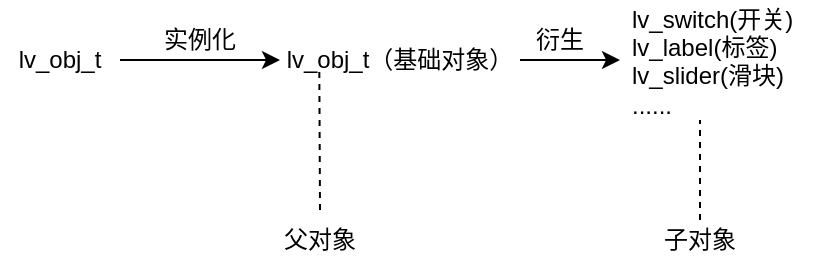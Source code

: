 <mxfile version="23.1.1" type="github">
  <diagram name="第 1 页" id="_ni0tFdkjrbXKY8eSUUG">
    <mxGraphModel dx="542" dy="325" grid="1" gridSize="10" guides="1" tooltips="1" connect="1" arrows="1" fold="1" page="1" pageScale="1" pageWidth="827" pageHeight="1169" math="0" shadow="0">
      <root>
        <mxCell id="0" />
        <mxCell id="1" parent="0" />
        <mxCell id="1I6HA0RRdN296NGusa85-10" value="" style="edgeStyle=orthogonalEdgeStyle;rounded=0;orthogonalLoop=1;jettySize=auto;html=1;" edge="1" parent="1" source="1I6HA0RRdN296NGusa85-3" target="1I6HA0RRdN296NGusa85-9">
          <mxGeometry relative="1" as="geometry" />
        </mxCell>
        <mxCell id="1I6HA0RRdN296NGusa85-3" value="lv_obj_t" style="text;html=1;strokeColor=none;fillColor=none;align=center;verticalAlign=middle;whiteSpace=wrap;rounded=0;" vertex="1" parent="1">
          <mxGeometry x="140" y="300" width="60" height="30" as="geometry" />
        </mxCell>
        <mxCell id="1I6HA0RRdN296NGusa85-7" value="lv_switch(开关)&lt;br&gt;lv_label(标签)&lt;br&gt;lv_slider(滑块)&lt;br&gt;......" style="text;strokeColor=none;fillColor=none;align=left;verticalAlign=middle;spacingLeft=4;spacingRight=4;overflow=hidden;points=[[0,0.5],[1,0.5]];portConstraint=eastwest;rotatable=0;whiteSpace=wrap;html=1;" vertex="1" parent="1">
          <mxGeometry x="450" y="285" width="100" height="60" as="geometry" />
        </mxCell>
        <mxCell id="1I6HA0RRdN296NGusa85-11" value="" style="edgeStyle=orthogonalEdgeStyle;rounded=0;orthogonalLoop=1;jettySize=auto;html=1;" edge="1" parent="1" source="1I6HA0RRdN296NGusa85-9" target="1I6HA0RRdN296NGusa85-7">
          <mxGeometry relative="1" as="geometry" />
        </mxCell>
        <mxCell id="1I6HA0RRdN296NGusa85-9" value="lv_obj_t（基础对象）" style="text;html=1;strokeColor=none;fillColor=none;align=center;verticalAlign=middle;whiteSpace=wrap;rounded=0;" vertex="1" parent="1">
          <mxGeometry x="280" y="300" width="120" height="30" as="geometry" />
        </mxCell>
        <mxCell id="1I6HA0RRdN296NGusa85-13" value="实例化" style="text;html=1;strokeColor=none;fillColor=none;align=center;verticalAlign=middle;whiteSpace=wrap;rounded=0;" vertex="1" parent="1">
          <mxGeometry x="210" y="290" width="60" height="30" as="geometry" />
        </mxCell>
        <mxCell id="1I6HA0RRdN296NGusa85-15" value="" style="endArrow=none;dashed=1;html=1;rounded=0;exitX=0.5;exitY=0;exitDx=0;exitDy=0;" edge="1" parent="1" source="1I6HA0RRdN296NGusa85-17">
          <mxGeometry width="50" height="50" relative="1" as="geometry">
            <mxPoint x="299.66" y="380" as="sourcePoint" />
            <mxPoint x="299.66" y="320" as="targetPoint" />
          </mxGeometry>
        </mxCell>
        <mxCell id="1I6HA0RRdN296NGusa85-17" value="父对象" style="text;html=1;strokeColor=none;fillColor=none;align=center;verticalAlign=middle;whiteSpace=wrap;rounded=0;" vertex="1" parent="1">
          <mxGeometry x="270" y="390" width="60" height="30" as="geometry" />
        </mxCell>
        <mxCell id="1I6HA0RRdN296NGusa85-22" value="衍生" style="text;html=1;strokeColor=none;fillColor=none;align=center;verticalAlign=middle;whiteSpace=wrap;rounded=0;" vertex="1" parent="1">
          <mxGeometry x="390" y="290" width="60" height="30" as="geometry" />
        </mxCell>
        <mxCell id="1I6HA0RRdN296NGusa85-26" value="" style="endArrow=none;dashed=1;html=1;rounded=0;" edge="1" parent="1">
          <mxGeometry width="50" height="50" relative="1" as="geometry">
            <mxPoint x="490" y="395" as="sourcePoint" />
            <mxPoint x="490" y="345" as="targetPoint" />
          </mxGeometry>
        </mxCell>
        <mxCell id="1I6HA0RRdN296NGusa85-27" value="子对象" style="text;html=1;strokeColor=none;fillColor=none;align=center;verticalAlign=middle;whiteSpace=wrap;rounded=0;" vertex="1" parent="1">
          <mxGeometry x="460" y="390" width="60" height="30" as="geometry" />
        </mxCell>
      </root>
    </mxGraphModel>
  </diagram>
</mxfile>
